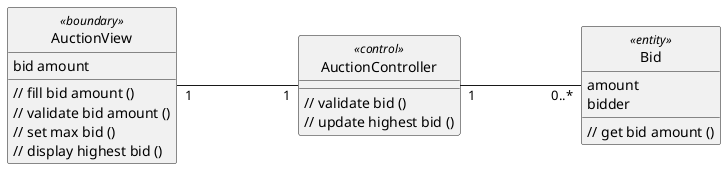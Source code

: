 @startuml 
left to right direction
skinparam classAttributeIconSize 0
skinparam linetype ortho
hide circle
class AuctionView <<boundary>> {
    bid amount

    // fill bid amount ()
    // validate bid amount ()
    // set max bid ()
    // display highest bid ()

    }

class AuctionController <<control>> {
    // validate bid ()
    // update highest bid ()



    }

class Bid <<entity>> {
    amount
    bidder

    // get bid amount ()

    }


AuctionView "1" --- "1" AuctionController

AuctionController "1" --- "0..*" Bid


@enduml